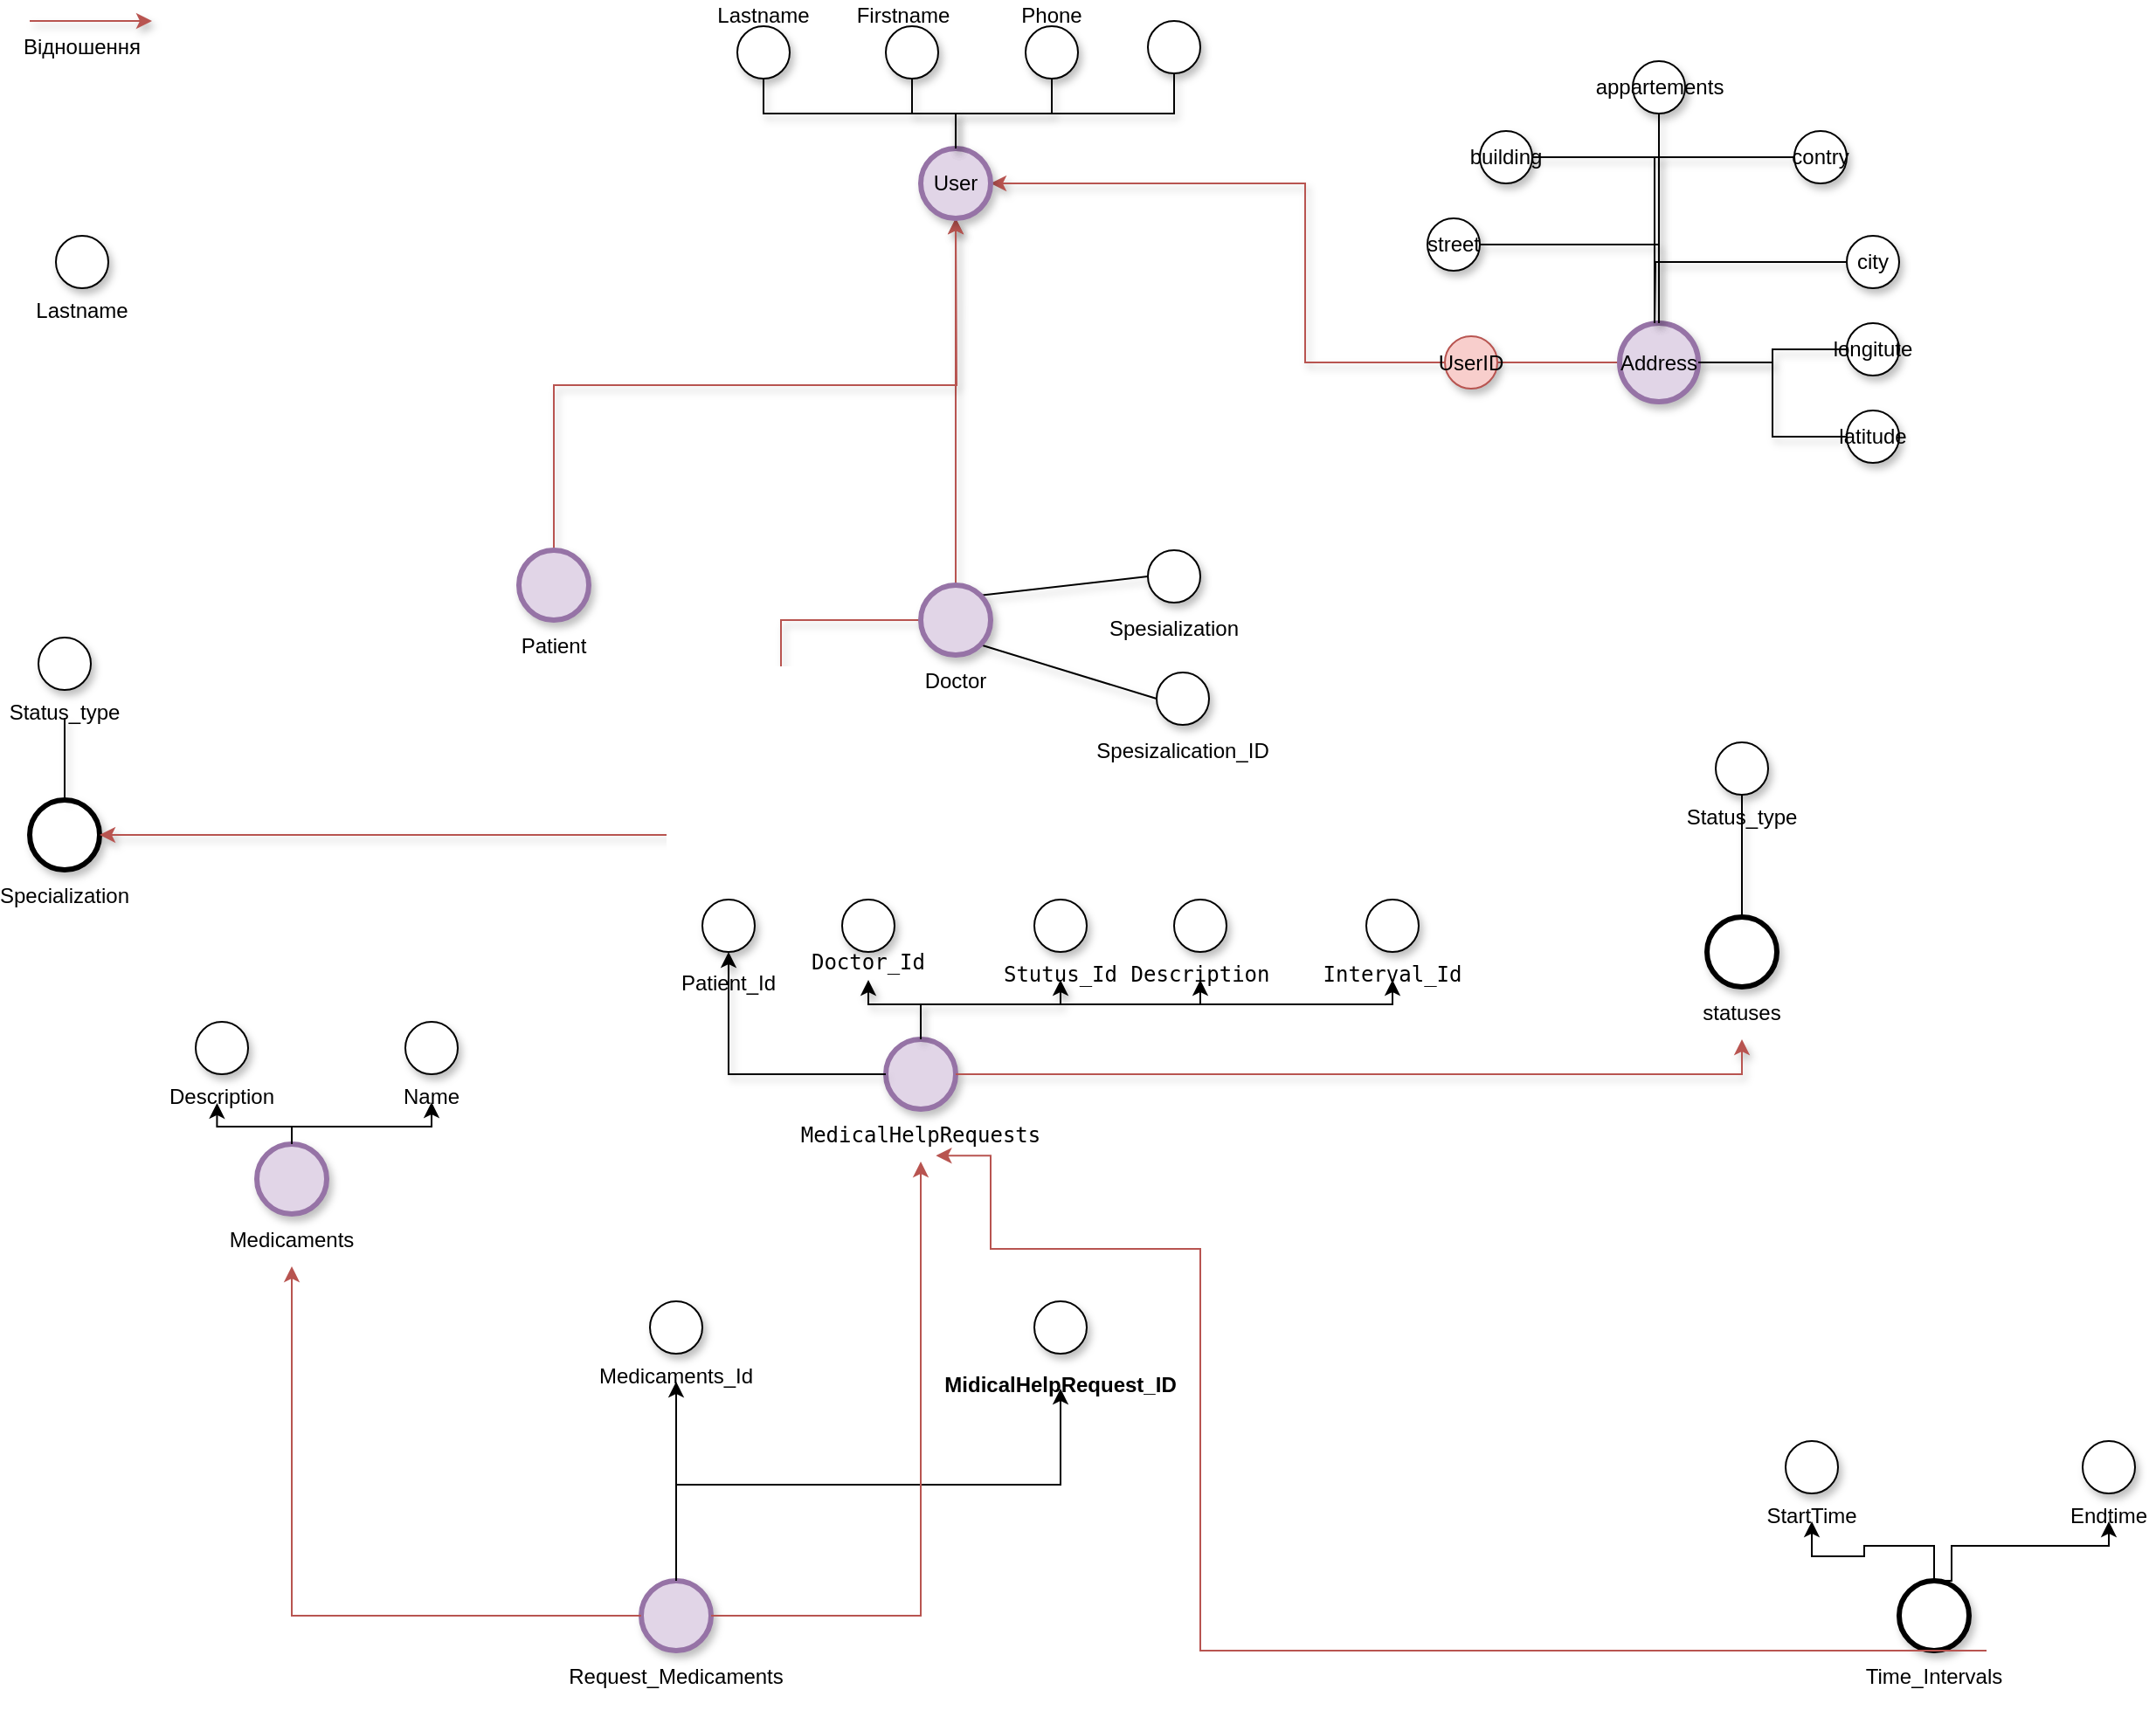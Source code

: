 <mxfile version="26.2.4">
  <diagram name="Page-1" id="HZVLxBxoAdX3d_R-Tj7m">
    <mxGraphModel dx="1758" dy="529" grid="1" gridSize="10" guides="1" tooltips="1" connect="1" arrows="1" fold="1" page="1" pageScale="1" pageWidth="850" pageHeight="1100" math="0" shadow="0">
      <root>
        <mxCell id="0" />
        <mxCell id="1" parent="0" />
        <mxCell id="6BShPlHI175B7QSoKlye-65" style="edgeStyle=orthogonalEdgeStyle;rounded=0;orthogonalLoop=1;jettySize=auto;html=1;exitX=0.5;exitY=0;exitDx=0;exitDy=0;entryX=0.5;entryY=1;entryDx=0;entryDy=0;fillColor=#f8cecc;strokeColor=#b85450;shadow=1;" edge="1" parent="1" source="6BShPlHI175B7QSoKlye-23" target="6BShPlHI175B7QSoKlye-1">
          <mxGeometry relative="1" as="geometry" />
        </mxCell>
        <mxCell id="6BShPlHI175B7QSoKlye-152" style="rounded=0;orthogonalLoop=1;jettySize=auto;html=1;exitX=1;exitY=1;exitDx=0;exitDy=0;entryX=0;entryY=0.5;entryDx=0;entryDy=0;endArrow=none;startFill=0;shadow=1;" edge="1" parent="1" source="6BShPlHI175B7QSoKlye-23" target="6BShPlHI175B7QSoKlye-150">
          <mxGeometry relative="1" as="geometry" />
        </mxCell>
        <mxCell id="6BShPlHI175B7QSoKlye-48" style="edgeStyle=orthogonalEdgeStyle;rounded=0;orthogonalLoop=1;jettySize=auto;html=1;exitX=0;exitY=0.5;exitDx=0;exitDy=0;entryX=1;entryY=0.5;entryDx=0;entryDy=0;fillColor=#f8cecc;strokeColor=#b85450;shadow=1;" edge="1" parent="1" source="6BShPlHI175B7QSoKlye-27" target="6BShPlHI175B7QSoKlye-1">
          <mxGeometry relative="1" as="geometry">
            <Array as="points">
              <mxPoint x="510" y="242" />
              <mxPoint x="510" y="140" />
            </Array>
          </mxGeometry>
        </mxCell>
        <mxCell id="6BShPlHI175B7QSoKlye-49" style="edgeStyle=orthogonalEdgeStyle;rounded=0;orthogonalLoop=1;jettySize=auto;html=1;fillColor=#f8cecc;strokeColor=#b85450;shadow=1;" edge="1" parent="1">
          <mxGeometry relative="1" as="geometry">
            <mxPoint x="-220" y="47" as="sourcePoint" />
            <mxPoint x="-150" y="47" as="targetPoint" />
            <Array as="points">
              <mxPoint x="-150" y="47" />
            </Array>
          </mxGeometry>
        </mxCell>
        <mxCell id="6BShPlHI175B7QSoKlye-50" value="Відношення" style="text;html=1;align=center;verticalAlign=middle;whiteSpace=wrap;rounded=0;shadow=1;" vertex="1" parent="1">
          <mxGeometry x="-220" y="47" width="60" height="30" as="geometry" />
        </mxCell>
        <mxCell id="6BShPlHI175B7QSoKlye-51" value="" style="endArrow=none;html=1;rounded=0;exitX=1;exitY=0;exitDx=0;exitDy=0;entryX=0;entryY=0.5;entryDx=0;entryDy=0;shadow=1;" edge="1" parent="1" source="6BShPlHI175B7QSoKlye-23" target="6BShPlHI175B7QSoKlye-25">
          <mxGeometry width="50" height="50" relative="1" as="geometry">
            <mxPoint x="350" y="270" as="sourcePoint" />
            <mxPoint x="400" y="220" as="targetPoint" />
          </mxGeometry>
        </mxCell>
        <mxCell id="6BShPlHI175B7QSoKlye-55" value="" style="group;shadow=1;" vertex="1" connectable="0" parent="1">
          <mxGeometry x="50" y="350" width="70" height="70" as="geometry" />
        </mxCell>
        <mxCell id="6BShPlHI175B7QSoKlye-66" style="edgeStyle=orthogonalEdgeStyle;rounded=0;orthogonalLoop=1;jettySize=auto;html=1;exitX=0.5;exitY=0;exitDx=0;exitDy=0;fillColor=#f8cecc;strokeColor=#b85450;shadow=1;" edge="1" parent="6BShPlHI175B7QSoKlye-55" source="6BShPlHI175B7QSoKlye-53">
          <mxGeometry relative="1" as="geometry">
            <mxPoint x="260" y="-190" as="targetPoint" />
          </mxGeometry>
        </mxCell>
        <mxCell id="6BShPlHI175B7QSoKlye-53" value="" style="ellipse;whiteSpace=wrap;html=1;aspect=fixed;strokeWidth=3;shadow=1;fillColor=#e1d5e7;strokeColor=#9673a6;" vertex="1" parent="6BShPlHI175B7QSoKlye-55">
          <mxGeometry x="10" width="40" height="40" as="geometry" />
        </mxCell>
        <mxCell id="6BShPlHI175B7QSoKlye-54" value="Patient" style="text;html=1;align=center;verticalAlign=middle;whiteSpace=wrap;rounded=0;shadow=1;" vertex="1" parent="6BShPlHI175B7QSoKlye-55">
          <mxGeometry y="40" width="60" height="30" as="geometry" />
        </mxCell>
        <mxCell id="6BShPlHI175B7QSoKlye-59" value="" style="group;shadow=1;" vertex="1" connectable="0" parent="1">
          <mxGeometry x="405" y="350" width="60" height="60" as="geometry" />
        </mxCell>
        <mxCell id="6BShPlHI175B7QSoKlye-25" value="" style="ellipse;whiteSpace=wrap;html=1;aspect=fixed;shadow=1;" vertex="1" parent="6BShPlHI175B7QSoKlye-59">
          <mxGeometry x="15" width="30" height="30" as="geometry" />
        </mxCell>
        <mxCell id="6BShPlHI175B7QSoKlye-26" value="Spesialization" style="text;html=1;align=center;verticalAlign=middle;whiteSpace=wrap;rounded=0;shadow=1;" vertex="1" parent="6BShPlHI175B7QSoKlye-59">
          <mxGeometry y="30" width="60" height="30" as="geometry" />
        </mxCell>
        <mxCell id="6BShPlHI175B7QSoKlye-73" value="" style="group;shadow=1;" vertex="1" connectable="0" parent="1">
          <mxGeometry x="260" y="630" width="60" height="70" as="geometry" />
        </mxCell>
        <mxCell id="6BShPlHI175B7QSoKlye-74" value="" style="ellipse;whiteSpace=wrap;html=1;aspect=fixed;strokeWidth=3;shadow=1;fillColor=#e1d5e7;strokeColor=#9673a6;" vertex="1" parent="6BShPlHI175B7QSoKlye-73">
          <mxGeometry x="10" width="40" height="40" as="geometry" />
        </mxCell>
        <mxCell id="6BShPlHI175B7QSoKlye-75" value="&lt;code data-end=&quot;478&quot; data-start=&quot;457&quot;&gt;MedicalHelpRequests&lt;/code&gt;" style="text;html=1;align=center;verticalAlign=middle;whiteSpace=wrap;rounded=0;shadow=1;" vertex="1" parent="6BShPlHI175B7QSoKlye-73">
          <mxGeometry y="40" width="60" height="30" as="geometry" />
        </mxCell>
        <mxCell id="6BShPlHI175B7QSoKlye-79" value="" style="group;shadow=1;" vertex="1" connectable="0" parent="1">
          <mxGeometry x="-210" y="170" width="40" height="46" as="geometry" />
        </mxCell>
        <mxCell id="6BShPlHI175B7QSoKlye-77" value="" style="ellipse;whiteSpace=wrap;html=1;aspect=fixed;shadow=1;" vertex="1" parent="6BShPlHI175B7QSoKlye-79">
          <mxGeometry x="5" width="30" height="30" as="geometry" />
        </mxCell>
        <mxCell id="6BShPlHI175B7QSoKlye-78" value="Lastname" style="text;html=1;align=center;verticalAlign=middle;whiteSpace=wrap;rounded=0;shadow=1;" vertex="1" parent="6BShPlHI175B7QSoKlye-79">
          <mxGeometry y="39" width="40" height="7" as="geometry" />
        </mxCell>
        <mxCell id="6BShPlHI175B7QSoKlye-85" value="" style="group;shadow=1;" vertex="1" connectable="0" parent="1">
          <mxGeometry x="160" y="550" width="60" height="50" as="geometry" />
        </mxCell>
        <mxCell id="6BShPlHI175B7QSoKlye-86" value="" style="ellipse;whiteSpace=wrap;html=1;aspect=fixed;shadow=1;" vertex="1" parent="6BShPlHI175B7QSoKlye-85">
          <mxGeometry x="5" width="30" height="30" as="geometry" />
        </mxCell>
        <mxCell id="6BShPlHI175B7QSoKlye-87" value="Patient_Id" style="text;html=1;align=center;verticalAlign=middle;whiteSpace=wrap;rounded=0;shadow=1;" vertex="1" parent="6BShPlHI175B7QSoKlye-85">
          <mxGeometry y="46" width="40" height="4" as="geometry" />
        </mxCell>
        <mxCell id="6BShPlHI175B7QSoKlye-90" value="" style="group;shadow=1;" vertex="1" connectable="0" parent="1">
          <mxGeometry x="240" y="550" width="40" height="82.5" as="geometry" />
        </mxCell>
        <mxCell id="6BShPlHI175B7QSoKlye-91" value="" style="ellipse;whiteSpace=wrap;html=1;aspect=fixed;shadow=1;" vertex="1" parent="6BShPlHI175B7QSoKlye-90">
          <mxGeometry x="5" width="30" height="30" as="geometry" />
        </mxCell>
        <mxCell id="6BShPlHI175B7QSoKlye-92" value="&lt;font face=&quot;monospace&quot;&gt;Doctor_Id&lt;/font&gt;&lt;div&gt;&lt;font face=&quot;monospace&quot;&gt;&lt;br&gt;&lt;/font&gt;&lt;/div&gt;" style="text;html=1;align=center;verticalAlign=middle;whiteSpace=wrap;rounded=0;shadow=1;" vertex="1" parent="6BShPlHI175B7QSoKlye-90">
          <mxGeometry y="39" width="40" height="7" as="geometry" />
        </mxCell>
        <mxCell id="6BShPlHI175B7QSoKlye-95" value="" style="group;shadow=1;" vertex="1" connectable="0" parent="1">
          <mxGeometry x="730" y="560" width="60" height="70" as="geometry" />
        </mxCell>
        <mxCell id="6BShPlHI175B7QSoKlye-96" value="" style="ellipse;whiteSpace=wrap;html=1;aspect=fixed;strokeWidth=3;shadow=1;" vertex="1" parent="6BShPlHI175B7QSoKlye-95">
          <mxGeometry x="10" width="40" height="40" as="geometry" />
        </mxCell>
        <mxCell id="6BShPlHI175B7QSoKlye-97" value="statuses" style="text;html=1;align=center;verticalAlign=middle;whiteSpace=wrap;rounded=0;shadow=1;" vertex="1" parent="6BShPlHI175B7QSoKlye-95">
          <mxGeometry y="40" width="60" height="30" as="geometry" />
        </mxCell>
        <mxCell id="6BShPlHI175B7QSoKlye-106" value="" style="group;shadow=1;" vertex="1" connectable="0" parent="1">
          <mxGeometry x="740" y="460" width="40" height="46" as="geometry" />
        </mxCell>
        <mxCell id="6BShPlHI175B7QSoKlye-107" value="" style="ellipse;whiteSpace=wrap;html=1;aspect=fixed;shadow=1;" vertex="1" parent="6BShPlHI175B7QSoKlye-106">
          <mxGeometry x="5" width="30" height="30" as="geometry" />
        </mxCell>
        <mxCell id="6BShPlHI175B7QSoKlye-108" value="Status_type" style="text;html=1;align=center;verticalAlign=middle;whiteSpace=wrap;rounded=0;shadow=1;" vertex="1" parent="6BShPlHI175B7QSoKlye-106">
          <mxGeometry y="39" width="40" height="7" as="geometry" />
        </mxCell>
        <mxCell id="6BShPlHI175B7QSoKlye-118" style="edgeStyle=orthogonalEdgeStyle;rounded=0;orthogonalLoop=1;jettySize=auto;html=1;exitX=0.5;exitY=1;exitDx=0;exitDy=0;endArrow=none;startFill=0;shadow=1;" edge="1" parent="1" source="6BShPlHI175B7QSoKlye-107" target="6BShPlHI175B7QSoKlye-96">
          <mxGeometry relative="1" as="geometry">
            <Array as="points" />
          </mxGeometry>
        </mxCell>
        <mxCell id="6BShPlHI175B7QSoKlye-122" value="" style="group;shadow=1;" vertex="1" connectable="0" parent="1">
          <mxGeometry x="350" y="550" width="40" height="46" as="geometry" />
        </mxCell>
        <mxCell id="6BShPlHI175B7QSoKlye-123" value="" style="ellipse;whiteSpace=wrap;html=1;aspect=fixed;shadow=1;" vertex="1" parent="6BShPlHI175B7QSoKlye-122">
          <mxGeometry x="5" width="30" height="30" as="geometry" />
        </mxCell>
        <mxCell id="6BShPlHI175B7QSoKlye-124" value="&lt;div&gt;&lt;font face=&quot;monospace&quot;&gt;Stutus_Id&lt;/font&gt;&lt;/div&gt;" style="text;html=1;align=center;verticalAlign=middle;whiteSpace=wrap;rounded=0;shadow=1;" vertex="1" parent="6BShPlHI175B7QSoKlye-122">
          <mxGeometry y="39" width="40" height="7" as="geometry" />
        </mxCell>
        <mxCell id="6BShPlHI175B7QSoKlye-126" style="edgeStyle=orthogonalEdgeStyle;rounded=0;orthogonalLoop=1;jettySize=auto;html=1;exitX=0.5;exitY=0;exitDx=0;exitDy=0;shadow=1;" edge="1" parent="1" source="6BShPlHI175B7QSoKlye-74" target="6BShPlHI175B7QSoKlye-92">
          <mxGeometry relative="1" as="geometry" />
        </mxCell>
        <mxCell id="6BShPlHI175B7QSoKlye-127" style="edgeStyle=orthogonalEdgeStyle;rounded=0;orthogonalLoop=1;jettySize=auto;html=1;exitX=0.5;exitY=0;exitDx=0;exitDy=0;entryX=0.5;entryY=1;entryDx=0;entryDy=0;shadow=1;" edge="1" parent="1" source="6BShPlHI175B7QSoKlye-74" target="6BShPlHI175B7QSoKlye-124">
          <mxGeometry relative="1" as="geometry">
            <Array as="points">
              <mxPoint x="290" y="610" />
              <mxPoint x="370" y="610" />
            </Array>
          </mxGeometry>
        </mxCell>
        <mxCell id="6BShPlHI175B7QSoKlye-128" style="edgeStyle=orthogonalEdgeStyle;rounded=0;orthogonalLoop=1;jettySize=auto;html=1;exitX=0;exitY=0.5;exitDx=0;exitDy=0;entryX=0.5;entryY=1;entryDx=0;entryDy=0;shadow=1;" edge="1" parent="1" source="6BShPlHI175B7QSoKlye-74" target="6BShPlHI175B7QSoKlye-86">
          <mxGeometry relative="1" as="geometry" />
        </mxCell>
        <mxCell id="6BShPlHI175B7QSoKlye-129" style="edgeStyle=orthogonalEdgeStyle;rounded=0;orthogonalLoop=1;jettySize=auto;html=1;exitX=1;exitY=0.5;exitDx=0;exitDy=0;fillColor=#f8cecc;strokeColor=#b85450;shadow=1;" edge="1" parent="1" source="6BShPlHI175B7QSoKlye-74" target="6BShPlHI175B7QSoKlye-97">
          <mxGeometry relative="1" as="geometry">
            <Array as="points">
              <mxPoint x="760" y="650" />
            </Array>
          </mxGeometry>
        </mxCell>
        <mxCell id="6BShPlHI175B7QSoKlye-1" value="User" style="ellipse;whiteSpace=wrap;html=1;aspect=fixed;strokeWidth=3;shadow=1;fillColor=#e1d5e7;strokeColor=#9673a6;" vertex="1" parent="1">
          <mxGeometry x="290" y="120" width="40" height="40" as="geometry" />
        </mxCell>
        <mxCell id="6BShPlHI175B7QSoKlye-2" value="" style="ellipse;whiteSpace=wrap;html=1;aspect=fixed;shadow=1;" vertex="1" parent="1">
          <mxGeometry x="185" y="50" width="30" height="30" as="geometry" />
        </mxCell>
        <mxCell id="6BShPlHI175B7QSoKlye-22" style="rounded=0;orthogonalLoop=1;jettySize=auto;html=1;exitX=0.5;exitY=1;exitDx=0;exitDy=0;endArrow=none;startFill=0;shadow=1;" edge="1" parent="1" source="6BShPlHI175B7QSoKlye-3">
          <mxGeometry relative="1" as="geometry">
            <mxPoint x="310" y="120" as="targetPoint" />
            <Array as="points">
              <mxPoint x="285" y="100" />
              <mxPoint x="310" y="100" />
            </Array>
          </mxGeometry>
        </mxCell>
        <mxCell id="6BShPlHI175B7QSoKlye-3" value="" style="ellipse;whiteSpace=wrap;html=1;aspect=fixed;shadow=1;" vertex="1" parent="1">
          <mxGeometry x="270" y="50" width="30" height="30" as="geometry" />
        </mxCell>
        <mxCell id="6BShPlHI175B7QSoKlye-20" style="rounded=0;orthogonalLoop=1;jettySize=auto;html=1;exitX=0.5;exitY=1;exitDx=0;exitDy=0;entryX=0.5;entryY=0;entryDx=0;entryDy=0;endArrow=none;startFill=0;shadow=1;" edge="1" parent="1" source="6BShPlHI175B7QSoKlye-4" target="6BShPlHI175B7QSoKlye-1">
          <mxGeometry relative="1" as="geometry">
            <Array as="points">
              <mxPoint x="365" y="100" />
              <mxPoint x="310" y="100" />
            </Array>
          </mxGeometry>
        </mxCell>
        <mxCell id="6BShPlHI175B7QSoKlye-4" value="" style="ellipse;whiteSpace=wrap;html=1;aspect=fixed;shadow=1;" vertex="1" parent="1">
          <mxGeometry x="350" y="50" width="30" height="30" as="geometry" />
        </mxCell>
        <mxCell id="6BShPlHI175B7QSoKlye-21" style="rounded=0;orthogonalLoop=1;jettySize=auto;html=1;exitX=0.5;exitY=1;exitDx=0;exitDy=0;endArrow=none;endFill=1;startFill=0;shadow=1;" edge="1" parent="1" source="6BShPlHI175B7QSoKlye-5">
          <mxGeometry relative="1" as="geometry">
            <mxPoint x="310" y="120" as="targetPoint" />
            <Array as="points">
              <mxPoint x="435" y="100" />
              <mxPoint x="360" y="100" />
              <mxPoint x="310" y="100" />
            </Array>
          </mxGeometry>
        </mxCell>
        <mxCell id="6BShPlHI175B7QSoKlye-5" value="" style="ellipse;whiteSpace=wrap;html=1;aspect=fixed;shadow=1;" vertex="1" parent="1">
          <mxGeometry x="420" y="47" width="30" height="30" as="geometry" />
        </mxCell>
        <mxCell id="6BShPlHI175B7QSoKlye-10" value="Lastname" style="text;html=1;align=center;verticalAlign=middle;whiteSpace=wrap;rounded=0;shadow=1;" vertex="1" parent="1">
          <mxGeometry x="180" y="40" width="40" height="7" as="geometry" />
        </mxCell>
        <mxCell id="6BShPlHI175B7QSoKlye-12" value="Firstname" style="text;html=1;align=center;verticalAlign=middle;whiteSpace=wrap;rounded=0;shadow=1;" vertex="1" parent="1">
          <mxGeometry x="260" y="40" width="40" height="7" as="geometry" />
        </mxCell>
        <mxCell id="6BShPlHI175B7QSoKlye-13" value="Phone" style="text;html=1;align=center;verticalAlign=middle;whiteSpace=wrap;rounded=0;shadow=1;" vertex="1" parent="1">
          <mxGeometry x="345" y="40" width="40" height="7" as="geometry" />
        </mxCell>
        <mxCell id="6BShPlHI175B7QSoKlye-17" value="" style="endArrow=none;html=1;rounded=0;exitX=0.5;exitY=1;exitDx=0;exitDy=0;shadow=1;" edge="1" parent="1" source="6BShPlHI175B7QSoKlye-2">
          <mxGeometry width="50" height="50" relative="1" as="geometry">
            <mxPoint x="340" y="110" as="sourcePoint" />
            <mxPoint x="310" y="120" as="targetPoint" />
            <Array as="points">
              <mxPoint x="200" y="100" />
              <mxPoint x="260" y="100" />
              <mxPoint x="310" y="100" />
            </Array>
          </mxGeometry>
        </mxCell>
        <mxCell id="6BShPlHI175B7QSoKlye-27" value="Address" style="ellipse;whiteSpace=wrap;html=1;aspect=fixed;strokeWidth=3;shadow=1;fillColor=#e1d5e7;strokeColor=#9673a6;" vertex="1" parent="1">
          <mxGeometry x="690" y="220" width="45" height="45" as="geometry" />
        </mxCell>
        <mxCell id="6BShPlHI175B7QSoKlye-39" style="edgeStyle=orthogonalEdgeStyle;rounded=0;orthogonalLoop=1;jettySize=auto;html=1;exitX=1;exitY=0.5;exitDx=0;exitDy=0;entryX=0.5;entryY=0;entryDx=0;entryDy=0;strokeColor=none;endArrow=none;startFill=0;shadow=1;" edge="1" parent="1" source="6BShPlHI175B7QSoKlye-28" target="6BShPlHI175B7QSoKlye-27">
          <mxGeometry relative="1" as="geometry" />
        </mxCell>
        <mxCell id="6BShPlHI175B7QSoKlye-40" style="edgeStyle=orthogonalEdgeStyle;rounded=0;orthogonalLoop=1;jettySize=auto;html=1;exitX=1;exitY=0.5;exitDx=0;exitDy=0;entryX=0.5;entryY=0;entryDx=0;entryDy=0;endArrow=none;startFill=0;shadow=1;" edge="1" parent="1" source="6BShPlHI175B7QSoKlye-28" target="6BShPlHI175B7QSoKlye-27">
          <mxGeometry relative="1" as="geometry" />
        </mxCell>
        <mxCell id="6BShPlHI175B7QSoKlye-28" value="street" style="ellipse;whiteSpace=wrap;html=1;aspect=fixed;shadow=1;" vertex="1" parent="1">
          <mxGeometry x="580" y="160" width="30" height="30" as="geometry" />
        </mxCell>
        <mxCell id="6BShPlHI175B7QSoKlye-41" style="edgeStyle=orthogonalEdgeStyle;rounded=0;orthogonalLoop=1;jettySize=auto;html=1;exitX=1;exitY=0.5;exitDx=0;exitDy=0;entryX=0.5;entryY=0;entryDx=0;entryDy=0;endArrow=none;startFill=0;shadow=1;" edge="1" parent="1" source="6BShPlHI175B7QSoKlye-29" target="6BShPlHI175B7QSoKlye-27">
          <mxGeometry relative="1" as="geometry" />
        </mxCell>
        <mxCell id="6BShPlHI175B7QSoKlye-29" value="building" style="ellipse;whiteSpace=wrap;html=1;aspect=fixed;shadow=1;" vertex="1" parent="1">
          <mxGeometry x="610" y="110" width="30" height="30" as="geometry" />
        </mxCell>
        <mxCell id="6BShPlHI175B7QSoKlye-44" style="edgeStyle=orthogonalEdgeStyle;rounded=0;orthogonalLoop=1;jettySize=auto;html=1;entryX=0.5;entryY=0;entryDx=0;entryDy=0;endArrow=none;startFill=0;shadow=1;" edge="1" parent="1" source="6BShPlHI175B7QSoKlye-30" target="6BShPlHI175B7QSoKlye-27">
          <mxGeometry relative="1" as="geometry" />
        </mxCell>
        <mxCell id="6BShPlHI175B7QSoKlye-30" value="appartements" style="ellipse;whiteSpace=wrap;html=1;aspect=fixed;shadow=1;" vertex="1" parent="1">
          <mxGeometry x="697.5" y="70" width="30" height="30" as="geometry" />
        </mxCell>
        <mxCell id="6BShPlHI175B7QSoKlye-43" style="edgeStyle=orthogonalEdgeStyle;rounded=0;orthogonalLoop=1;jettySize=auto;html=1;exitX=0;exitY=0.5;exitDx=0;exitDy=0;endArrow=none;startFill=0;shadow=1;" edge="1" parent="1" source="6BShPlHI175B7QSoKlye-31">
          <mxGeometry relative="1" as="geometry">
            <mxPoint x="710" y="220" as="targetPoint" />
            <Array as="points">
              <mxPoint x="710" y="125" />
            </Array>
          </mxGeometry>
        </mxCell>
        <mxCell id="6BShPlHI175B7QSoKlye-31" value="contry" style="ellipse;whiteSpace=wrap;html=1;aspect=fixed;shadow=1;" vertex="1" parent="1">
          <mxGeometry x="790" y="110" width="30" height="30" as="geometry" />
        </mxCell>
        <mxCell id="6BShPlHI175B7QSoKlye-42" style="edgeStyle=orthogonalEdgeStyle;rounded=0;orthogonalLoop=1;jettySize=auto;html=1;exitX=0;exitY=0.5;exitDx=0;exitDy=0;endArrow=none;startFill=0;shadow=1;" edge="1" parent="1" source="6BShPlHI175B7QSoKlye-33">
          <mxGeometry relative="1" as="geometry">
            <mxPoint x="710" y="220" as="targetPoint" />
          </mxGeometry>
        </mxCell>
        <mxCell id="6BShPlHI175B7QSoKlye-33" value="city" style="ellipse;whiteSpace=wrap;html=1;aspect=fixed;shadow=1;" vertex="1" parent="1">
          <mxGeometry x="820" y="170" width="30" height="30" as="geometry" />
        </mxCell>
        <mxCell id="6BShPlHI175B7QSoKlye-46" value="UserID" style="ellipse;whiteSpace=wrap;html=1;aspect=fixed;shadow=1;fillColor=#f8cecc;strokeColor=#b85450;" vertex="1" parent="1">
          <mxGeometry x="590" y="227.5" width="30" height="30" as="geometry" />
        </mxCell>
        <mxCell id="6BShPlHI175B7QSoKlye-136" style="edgeStyle=orthogonalEdgeStyle;rounded=0;orthogonalLoop=1;jettySize=auto;html=1;exitX=0;exitY=0.5;exitDx=0;exitDy=0;entryX=1;entryY=0.5;entryDx=0;entryDy=0;endArrow=none;startFill=0;shadow=1;" edge="1" parent="1" source="6BShPlHI175B7QSoKlye-134" target="6BShPlHI175B7QSoKlye-27">
          <mxGeometry relative="1" as="geometry" />
        </mxCell>
        <mxCell id="6BShPlHI175B7QSoKlye-134" value="longitute" style="ellipse;whiteSpace=wrap;html=1;aspect=fixed;shadow=1;" vertex="1" parent="1">
          <mxGeometry x="820" y="220" width="30" height="30" as="geometry" />
        </mxCell>
        <mxCell id="6BShPlHI175B7QSoKlye-137" style="edgeStyle=orthogonalEdgeStyle;rounded=0;orthogonalLoop=1;jettySize=auto;html=1;exitX=0;exitY=0.5;exitDx=0;exitDy=0;entryX=1;entryY=0.5;entryDx=0;entryDy=0;endArrow=none;startFill=0;shadow=1;" edge="1" parent="1" source="6BShPlHI175B7QSoKlye-135" target="6BShPlHI175B7QSoKlye-27">
          <mxGeometry relative="1" as="geometry" />
        </mxCell>
        <mxCell id="6BShPlHI175B7QSoKlye-135" value="latitude" style="ellipse;whiteSpace=wrap;html=1;aspect=fixed;shadow=1;" vertex="1" parent="1">
          <mxGeometry x="820" y="270" width="30" height="30" as="geometry" />
        </mxCell>
        <mxCell id="6BShPlHI175B7QSoKlye-140" value="" style="group;shadow=1;" vertex="1" connectable="0" parent="1">
          <mxGeometry x="-230" y="493" width="60" height="70" as="geometry" />
        </mxCell>
        <mxCell id="6BShPlHI175B7QSoKlye-141" value="" style="ellipse;whiteSpace=wrap;html=1;aspect=fixed;strokeWidth=3;shadow=1;" vertex="1" parent="6BShPlHI175B7QSoKlye-140">
          <mxGeometry x="10" width="40" height="40" as="geometry" />
        </mxCell>
        <mxCell id="6BShPlHI175B7QSoKlye-142" value="Specialization" style="text;html=1;align=center;verticalAlign=middle;whiteSpace=wrap;rounded=0;shadow=1;" vertex="1" parent="6BShPlHI175B7QSoKlye-140">
          <mxGeometry y="40" width="60" height="30" as="geometry" />
        </mxCell>
        <mxCell id="6BShPlHI175B7QSoKlye-144" value="" style="group;shadow=1;" vertex="1" connectable="0" parent="1">
          <mxGeometry x="-220" y="400" width="40" height="46" as="geometry" />
        </mxCell>
        <mxCell id="6BShPlHI175B7QSoKlye-145" value="" style="ellipse;whiteSpace=wrap;html=1;aspect=fixed;shadow=1;" vertex="1" parent="6BShPlHI175B7QSoKlye-144">
          <mxGeometry x="5" width="30" height="30" as="geometry" />
        </mxCell>
        <mxCell id="6BShPlHI175B7QSoKlye-146" value="Status_type" style="text;html=1;align=center;verticalAlign=middle;whiteSpace=wrap;rounded=0;shadow=1;" vertex="1" parent="6BShPlHI175B7QSoKlye-144">
          <mxGeometry y="39" width="40" height="7" as="geometry" />
        </mxCell>
        <mxCell id="6BShPlHI175B7QSoKlye-147" style="edgeStyle=orthogonalEdgeStyle;rounded=0;orthogonalLoop=1;jettySize=auto;html=1;exitX=0.5;exitY=0;exitDx=0;exitDy=0;endArrow=none;startFill=0;shadow=1;" edge="1" parent="1" source="6BShPlHI175B7QSoKlye-141" target="6BShPlHI175B7QSoKlye-146">
          <mxGeometry relative="1" as="geometry" />
        </mxCell>
        <mxCell id="6BShPlHI175B7QSoKlye-149" value="" style="group;shadow=1;" vertex="1" connectable="0" parent="1">
          <mxGeometry x="410" y="420" width="60" height="60" as="geometry" />
        </mxCell>
        <mxCell id="6BShPlHI175B7QSoKlye-150" value="" style="ellipse;whiteSpace=wrap;html=1;aspect=fixed;shadow=1;" vertex="1" parent="6BShPlHI175B7QSoKlye-149">
          <mxGeometry x="15" width="30" height="30" as="geometry" />
        </mxCell>
        <mxCell id="6BShPlHI175B7QSoKlye-151" value="Spesizalication_ID" style="text;html=1;align=center;verticalAlign=middle;whiteSpace=wrap;rounded=0;shadow=1;" vertex="1" parent="6BShPlHI175B7QSoKlye-149">
          <mxGeometry y="30" width="60" height="30" as="geometry" />
        </mxCell>
        <mxCell id="6BShPlHI175B7QSoKlye-153" style="edgeStyle=orthogonalEdgeStyle;rounded=0;orthogonalLoop=1;jettySize=auto;html=1;exitX=0;exitY=0.5;exitDx=0;exitDy=0;entryX=1;entryY=0.5;entryDx=0;entryDy=0;fillColor=#f8cecc;strokeColor=#b85450;shadow=1;" edge="1" parent="1" source="6BShPlHI175B7QSoKlye-23" target="6BShPlHI175B7QSoKlye-141">
          <mxGeometry relative="1" as="geometry">
            <mxPoint x="320" y="380" as="sourcePoint" />
            <mxPoint x="320" y="170" as="targetPoint" />
            <Array as="points">
              <mxPoint x="210" y="390" />
              <mxPoint x="210" y="513" />
            </Array>
          </mxGeometry>
        </mxCell>
        <mxCell id="6BShPlHI175B7QSoKlye-155" value="" style="group;shadow=1;" vertex="1" connectable="0" parent="1">
          <mxGeometry x="430" y="550" width="40" height="46" as="geometry" />
        </mxCell>
        <mxCell id="6BShPlHI175B7QSoKlye-156" value="" style="ellipse;whiteSpace=wrap;html=1;aspect=fixed;shadow=1;" vertex="1" parent="6BShPlHI175B7QSoKlye-155">
          <mxGeometry x="5" width="30" height="30" as="geometry" />
        </mxCell>
        <mxCell id="6BShPlHI175B7QSoKlye-157" value="&lt;font face=&quot;monospace&quot;&gt;Description&lt;/font&gt;" style="text;html=1;align=center;verticalAlign=middle;whiteSpace=wrap;rounded=0;shadow=1;" vertex="1" parent="6BShPlHI175B7QSoKlye-155">
          <mxGeometry y="39" width="40" height="7" as="geometry" />
        </mxCell>
        <mxCell id="6BShPlHI175B7QSoKlye-164" value="" style="group;shadow=1;" vertex="1" connectable="0" parent="1">
          <mxGeometry x="-100" y="690" width="60" height="70" as="geometry" />
        </mxCell>
        <mxCell id="6BShPlHI175B7QSoKlye-165" value="" style="ellipse;whiteSpace=wrap;html=1;aspect=fixed;strokeWidth=3;shadow=1;fillColor=#e1d5e7;strokeColor=#9673a6;" vertex="1" parent="6BShPlHI175B7QSoKlye-164">
          <mxGeometry x="10" width="40" height="40" as="geometry" />
        </mxCell>
        <mxCell id="6BShPlHI175B7QSoKlye-166" value="Medicaments" style="text;html=1;align=center;verticalAlign=middle;whiteSpace=wrap;rounded=0;shadow=1;" vertex="1" parent="6BShPlHI175B7QSoKlye-164">
          <mxGeometry y="40" width="60" height="30" as="geometry" />
        </mxCell>
        <mxCell id="6BShPlHI175B7QSoKlye-171" value="" style="group;shadow=1;" vertex="1" connectable="0" parent="1">
          <mxGeometry x="120" y="940" width="60" height="70" as="geometry" />
        </mxCell>
        <mxCell id="6BShPlHI175B7QSoKlye-172" value="" style="ellipse;whiteSpace=wrap;html=1;aspect=fixed;strokeWidth=3;shadow=1;fillColor=#e1d5e7;strokeColor=#9673a6;" vertex="1" parent="6BShPlHI175B7QSoKlye-171">
          <mxGeometry x="10" width="40" height="40" as="geometry" />
        </mxCell>
        <mxCell id="6BShPlHI175B7QSoKlye-173" value="Request_Medicaments" style="text;html=1;align=center;verticalAlign=middle;whiteSpace=wrap;rounded=0;shadow=1;" vertex="1" parent="6BShPlHI175B7QSoKlye-171">
          <mxGeometry y="40" width="60" height="30" as="geometry" />
        </mxCell>
        <mxCell id="6BShPlHI175B7QSoKlye-175" value="" style="group;shadow=1;" vertex="1" connectable="0" parent="1">
          <mxGeometry x="350" y="780" width="40" height="50" as="geometry" />
        </mxCell>
        <mxCell id="6BShPlHI175B7QSoKlye-176" value="" style="ellipse;whiteSpace=wrap;html=1;aspect=fixed;shadow=1;" vertex="1" parent="6BShPlHI175B7QSoKlye-175">
          <mxGeometry x="5" width="30" height="30" as="geometry" />
        </mxCell>
        <mxCell id="6BShPlHI175B7QSoKlye-177" value="&lt;b&gt;MidicalHelpRequest_ID&lt;/b&gt;" style="text;html=1;align=center;verticalAlign=middle;whiteSpace=wrap;rounded=0;shadow=1;" vertex="1" parent="6BShPlHI175B7QSoKlye-175">
          <mxGeometry y="46" width="40" height="4" as="geometry" />
        </mxCell>
        <mxCell id="6BShPlHI175B7QSoKlye-178" style="edgeStyle=orthogonalEdgeStyle;rounded=0;orthogonalLoop=1;jettySize=auto;html=1;exitX=0.5;exitY=0;exitDx=0;exitDy=0;" edge="1" parent="1" source="6BShPlHI175B7QSoKlye-172" target="6BShPlHI175B7QSoKlye-177">
          <mxGeometry relative="1" as="geometry" />
        </mxCell>
        <mxCell id="6BShPlHI175B7QSoKlye-181" value="" style="group;shadow=1;" vertex="1" connectable="0" parent="1">
          <mxGeometry x="-10" y="620" width="40" height="46" as="geometry" />
        </mxCell>
        <mxCell id="6BShPlHI175B7QSoKlye-182" value="" style="ellipse;whiteSpace=wrap;html=1;aspect=fixed;shadow=1;" vertex="1" parent="6BShPlHI175B7QSoKlye-181">
          <mxGeometry x="5" width="30" height="30" as="geometry" />
        </mxCell>
        <mxCell id="6BShPlHI175B7QSoKlye-183" value="Name" style="text;html=1;align=center;verticalAlign=middle;whiteSpace=wrap;rounded=0;shadow=1;" vertex="1" parent="6BShPlHI175B7QSoKlye-181">
          <mxGeometry y="39" width="40" height="7" as="geometry" />
        </mxCell>
        <mxCell id="6BShPlHI175B7QSoKlye-184" value="" style="group;shadow=1;" vertex="1" connectable="0" parent="1">
          <mxGeometry x="-130" y="620" width="40" height="46" as="geometry" />
        </mxCell>
        <mxCell id="6BShPlHI175B7QSoKlye-185" value="" style="ellipse;whiteSpace=wrap;html=1;aspect=fixed;shadow=1;" vertex="1" parent="6BShPlHI175B7QSoKlye-184">
          <mxGeometry x="5" width="30" height="30" as="geometry" />
        </mxCell>
        <mxCell id="6BShPlHI175B7QSoKlye-186" value="Description" style="text;html=1;align=center;verticalAlign=middle;whiteSpace=wrap;rounded=0;shadow=1;" vertex="1" parent="6BShPlHI175B7QSoKlye-184">
          <mxGeometry y="39" width="40" height="7" as="geometry" />
        </mxCell>
        <mxCell id="6BShPlHI175B7QSoKlye-187" style="edgeStyle=orthogonalEdgeStyle;rounded=0;orthogonalLoop=1;jettySize=auto;html=1;exitX=0.5;exitY=0;exitDx=0;exitDy=0;entryX=0.5;entryY=1;entryDx=0;entryDy=0;" edge="1" parent="1" source="6BShPlHI175B7QSoKlye-165" target="6BShPlHI175B7QSoKlye-183">
          <mxGeometry relative="1" as="geometry">
            <Array as="points">
              <mxPoint x="-70" y="680" />
              <mxPoint x="10" y="680" />
            </Array>
          </mxGeometry>
        </mxCell>
        <mxCell id="6BShPlHI175B7QSoKlye-188" style="edgeStyle=orthogonalEdgeStyle;rounded=0;orthogonalLoop=1;jettySize=auto;html=1;exitX=0.5;exitY=0;exitDx=0;exitDy=0;entryX=0.431;entryY=1.063;entryDx=0;entryDy=0;entryPerimeter=0;" edge="1" parent="1" source="6BShPlHI175B7QSoKlye-165" target="6BShPlHI175B7QSoKlye-186">
          <mxGeometry relative="1" as="geometry">
            <Array as="points">
              <mxPoint x="-70" y="680" />
              <mxPoint x="-113" y="680" />
            </Array>
          </mxGeometry>
        </mxCell>
        <mxCell id="6BShPlHI175B7QSoKlye-190" value="" style="group;shadow=1;" vertex="1" connectable="0" parent="1">
          <mxGeometry x="130" y="780" width="40" height="46" as="geometry" />
        </mxCell>
        <mxCell id="6BShPlHI175B7QSoKlye-191" value="" style="ellipse;whiteSpace=wrap;html=1;aspect=fixed;shadow=1;" vertex="1" parent="6BShPlHI175B7QSoKlye-190">
          <mxGeometry x="5" width="30" height="30" as="geometry" />
        </mxCell>
        <mxCell id="6BShPlHI175B7QSoKlye-192" value="Medicaments_Id" style="text;html=1;align=center;verticalAlign=middle;whiteSpace=wrap;rounded=0;shadow=1;" vertex="1" parent="6BShPlHI175B7QSoKlye-190">
          <mxGeometry y="39" width="40" height="7" as="geometry" />
        </mxCell>
        <mxCell id="6BShPlHI175B7QSoKlye-193" style="edgeStyle=orthogonalEdgeStyle;rounded=0;orthogonalLoop=1;jettySize=auto;html=1;exitX=0.5;exitY=0;exitDx=0;exitDy=0;entryX=0.5;entryY=1;entryDx=0;entryDy=0;" edge="1" parent="1" source="6BShPlHI175B7QSoKlye-172" target="6BShPlHI175B7QSoKlye-192">
          <mxGeometry relative="1" as="geometry" />
        </mxCell>
        <mxCell id="6BShPlHI175B7QSoKlye-195" style="edgeStyle=orthogonalEdgeStyle;rounded=0;orthogonalLoop=1;jettySize=auto;html=1;exitX=0;exitY=0.5;exitDx=0;exitDy=0;fillColor=#f8cecc;strokeColor=#b85450;" edge="1" parent="1" source="6BShPlHI175B7QSoKlye-172" target="6BShPlHI175B7QSoKlye-166">
          <mxGeometry relative="1" as="geometry" />
        </mxCell>
        <mxCell id="6BShPlHI175B7QSoKlye-196" style="edgeStyle=orthogonalEdgeStyle;rounded=0;orthogonalLoop=1;jettySize=auto;html=1;exitX=1;exitY=0.5;exitDx=0;exitDy=0;entryX=0.5;entryY=1;entryDx=0;entryDy=0;fillColor=#f8cecc;strokeColor=#b85450;" edge="1" parent="1" source="6BShPlHI175B7QSoKlye-172" target="6BShPlHI175B7QSoKlye-75">
          <mxGeometry relative="1" as="geometry" />
        </mxCell>
        <mxCell id="6BShPlHI175B7QSoKlye-23" value="" style="ellipse;whiteSpace=wrap;html=1;aspect=fixed;strokeWidth=3;shadow=1;fillColor=#e1d5e7;strokeColor=#9673a6;" vertex="1" parent="1">
          <mxGeometry x="290" y="370" width="40" height="40" as="geometry" />
        </mxCell>
        <mxCell id="6BShPlHI175B7QSoKlye-24" value="Doctor" style="text;html=1;align=center;verticalAlign=middle;whiteSpace=wrap;rounded=0;shadow=1;" vertex="1" parent="1">
          <mxGeometry x="280" y="410" width="60" height="30" as="geometry" />
        </mxCell>
        <mxCell id="6BShPlHI175B7QSoKlye-205" value="" style="group;shadow=1;" vertex="1" connectable="0" parent="1">
          <mxGeometry x="540" y="550" width="40" height="46" as="geometry" />
        </mxCell>
        <mxCell id="6BShPlHI175B7QSoKlye-206" value="" style="ellipse;whiteSpace=wrap;html=1;aspect=fixed;shadow=1;" vertex="1" parent="6BShPlHI175B7QSoKlye-205">
          <mxGeometry x="5" width="30" height="30" as="geometry" />
        </mxCell>
        <mxCell id="6BShPlHI175B7QSoKlye-207" value="&lt;font face=&quot;monospace&quot;&gt;Interval_Id&lt;/font&gt;" style="text;html=1;align=center;verticalAlign=middle;whiteSpace=wrap;rounded=0;shadow=1;" vertex="1" parent="6BShPlHI175B7QSoKlye-205">
          <mxGeometry y="39" width="40" height="7" as="geometry" />
        </mxCell>
        <mxCell id="6BShPlHI175B7QSoKlye-216" style="edgeStyle=orthogonalEdgeStyle;rounded=0;orthogonalLoop=1;jettySize=auto;html=1;exitX=0.5;exitY=0;exitDx=0;exitDy=0;" edge="1" parent="1" source="6BShPlHI175B7QSoKlye-74" target="6BShPlHI175B7QSoKlye-157">
          <mxGeometry relative="1" as="geometry">
            <Array as="points">
              <mxPoint x="290" y="610" />
              <mxPoint x="450" y="610" />
            </Array>
          </mxGeometry>
        </mxCell>
        <mxCell id="6BShPlHI175B7QSoKlye-217" style="edgeStyle=orthogonalEdgeStyle;rounded=0;orthogonalLoop=1;jettySize=auto;html=1;exitX=0.5;exitY=0;exitDx=0;exitDy=0;" edge="1" parent="1" source="6BShPlHI175B7QSoKlye-74" target="6BShPlHI175B7QSoKlye-207">
          <mxGeometry relative="1" as="geometry">
            <Array as="points">
              <mxPoint x="290" y="610" />
              <mxPoint x="560" y="610" />
            </Array>
          </mxGeometry>
        </mxCell>
        <mxCell id="6BShPlHI175B7QSoKlye-218" value="" style="group;shadow=1;" vertex="1" connectable="0" parent="1">
          <mxGeometry x="840" y="940" width="60" height="70" as="geometry" />
        </mxCell>
        <mxCell id="6BShPlHI175B7QSoKlye-219" value="" style="ellipse;whiteSpace=wrap;html=1;aspect=fixed;strokeWidth=3;shadow=1;" vertex="1" parent="6BShPlHI175B7QSoKlye-218">
          <mxGeometry x="10" width="40" height="40" as="geometry" />
        </mxCell>
        <mxCell id="6BShPlHI175B7QSoKlye-220" value="Time_Intervals" style="text;html=1;align=center;verticalAlign=middle;whiteSpace=wrap;rounded=0;shadow=1;" vertex="1" parent="6BShPlHI175B7QSoKlye-218">
          <mxGeometry y="40" width="60" height="30" as="geometry" />
        </mxCell>
        <mxCell id="6BShPlHI175B7QSoKlye-228" value="" style="group;shadow=1;" vertex="1" connectable="0" parent="1">
          <mxGeometry x="780" y="860" width="40" height="46" as="geometry" />
        </mxCell>
        <mxCell id="6BShPlHI175B7QSoKlye-229" value="" style="ellipse;whiteSpace=wrap;html=1;aspect=fixed;shadow=1;" vertex="1" parent="6BShPlHI175B7QSoKlye-228">
          <mxGeometry x="5" width="30" height="30" as="geometry" />
        </mxCell>
        <mxCell id="6BShPlHI175B7QSoKlye-230" value="StartTime" style="text;html=1;align=center;verticalAlign=middle;whiteSpace=wrap;rounded=0;shadow=1;" vertex="1" parent="6BShPlHI175B7QSoKlye-228">
          <mxGeometry y="39" width="40" height="7" as="geometry" />
        </mxCell>
        <mxCell id="6BShPlHI175B7QSoKlye-231" value="" style="group;shadow=1;" vertex="1" connectable="0" parent="1">
          <mxGeometry x="950" y="860" width="40" height="46" as="geometry" />
        </mxCell>
        <mxCell id="6BShPlHI175B7QSoKlye-232" value="" style="ellipse;whiteSpace=wrap;html=1;aspect=fixed;shadow=1;" vertex="1" parent="6BShPlHI175B7QSoKlye-231">
          <mxGeometry x="5" width="30" height="30" as="geometry" />
        </mxCell>
        <mxCell id="6BShPlHI175B7QSoKlye-233" value="Endtime" style="text;html=1;align=center;verticalAlign=middle;whiteSpace=wrap;rounded=0;shadow=1;" vertex="1" parent="6BShPlHI175B7QSoKlye-231">
          <mxGeometry y="39" width="40" height="7" as="geometry" />
        </mxCell>
        <mxCell id="6BShPlHI175B7QSoKlye-236" style="edgeStyle=orthogonalEdgeStyle;rounded=0;orthogonalLoop=1;jettySize=auto;html=1;exitX=0.5;exitY=0;exitDx=0;exitDy=0;" edge="1" parent="1" source="6BShPlHI175B7QSoKlye-219" target="6BShPlHI175B7QSoKlye-233">
          <mxGeometry relative="1" as="geometry">
            <Array as="points">
              <mxPoint x="880" y="920" />
              <mxPoint x="970" y="920" />
            </Array>
          </mxGeometry>
        </mxCell>
        <mxCell id="6BShPlHI175B7QSoKlye-238" style="edgeStyle=orthogonalEdgeStyle;rounded=0;orthogonalLoop=1;jettySize=auto;html=1;exitX=0.5;exitY=0;exitDx=0;exitDy=0;entryX=0.645;entryY=0.886;entryDx=0;entryDy=0;fillColor=#f8cecc;strokeColor=#b85450;entryPerimeter=0;" edge="1" parent="1" target="6BShPlHI175B7QSoKlye-75">
          <mxGeometry relative="1" as="geometry">
            <mxPoint x="900" y="980" as="sourcePoint" />
            <mxPoint x="330" y="650" as="targetPoint" />
            <Array as="points">
              <mxPoint x="450" y="980" />
              <mxPoint x="450" y="750" />
              <mxPoint x="330" y="750" />
              <mxPoint x="330" y="697" />
            </Array>
          </mxGeometry>
        </mxCell>
        <mxCell id="6BShPlHI175B7QSoKlye-239" style="edgeStyle=orthogonalEdgeStyle;rounded=0;orthogonalLoop=1;jettySize=auto;html=1;exitX=0.5;exitY=0;exitDx=0;exitDy=0;entryX=0.5;entryY=1;entryDx=0;entryDy=0;" edge="1" parent="1" source="6BShPlHI175B7QSoKlye-219" target="6BShPlHI175B7QSoKlye-230">
          <mxGeometry relative="1" as="geometry" />
        </mxCell>
      </root>
    </mxGraphModel>
  </diagram>
</mxfile>
